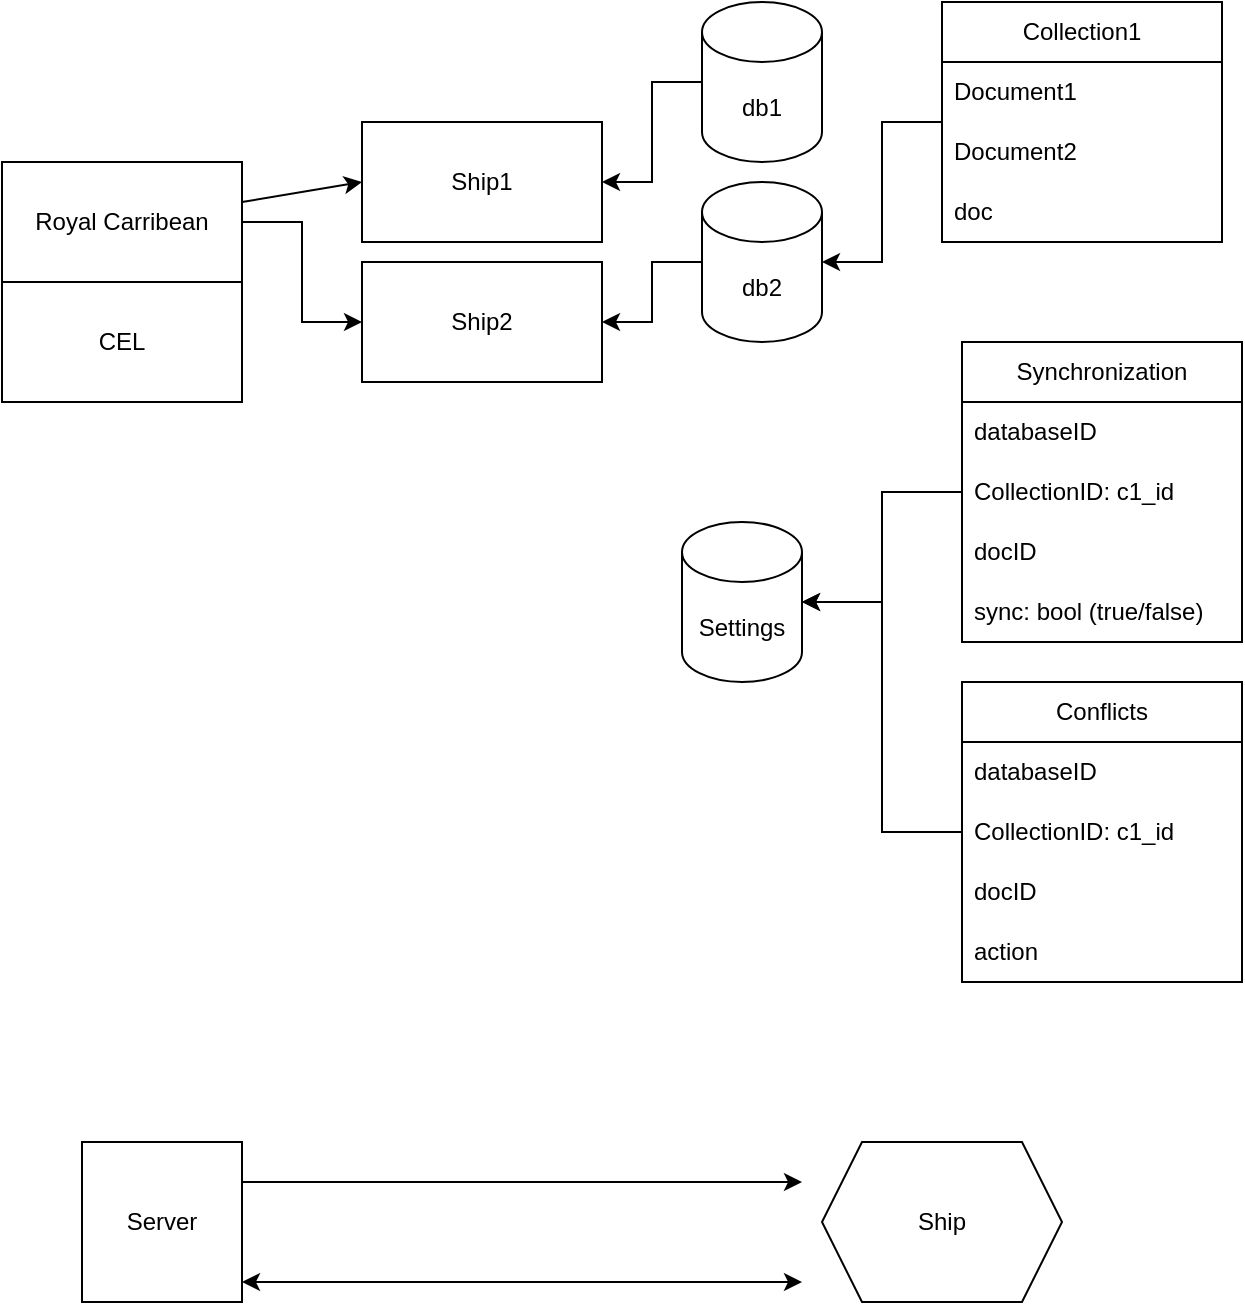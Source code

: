 <mxfile version="24.5.4" type="github">
  <diagram name="Page-1" id="QVdheb5jmeMty-fEyVKJ">
    <mxGraphModel dx="880" dy="420" grid="1" gridSize="10" guides="1" tooltips="1" connect="1" arrows="1" fold="1" page="1" pageScale="1" pageWidth="850" pageHeight="1100" math="0" shadow="0">
      <root>
        <mxCell id="0" />
        <mxCell id="1" parent="0" />
        <mxCell id="XJFTiHafAGhN_DBO5whV-9" value="" style="edgeStyle=orthogonalEdgeStyle;rounded=0;orthogonalLoop=1;jettySize=auto;html=1;" edge="1" parent="1" source="XJFTiHafAGhN_DBO5whV-1" target="XJFTiHafAGhN_DBO5whV-5">
          <mxGeometry relative="1" as="geometry" />
        </mxCell>
        <mxCell id="XJFTiHafAGhN_DBO5whV-1" value="Royal Carribean" style="rounded=0;whiteSpace=wrap;html=1;" vertex="1" parent="1">
          <mxGeometry y="90" width="120" height="60" as="geometry" />
        </mxCell>
        <mxCell id="XJFTiHafAGhN_DBO5whV-2" value="CEL" style="rounded=0;whiteSpace=wrap;html=1;" vertex="1" parent="1">
          <mxGeometry y="150" width="120" height="60" as="geometry" />
        </mxCell>
        <mxCell id="XJFTiHafAGhN_DBO5whV-4" value="Ship1" style="rounded=0;whiteSpace=wrap;html=1;" vertex="1" parent="1">
          <mxGeometry x="180" y="70" width="120" height="60" as="geometry" />
        </mxCell>
        <mxCell id="XJFTiHafAGhN_DBO5whV-5" value="Ship2" style="rounded=0;whiteSpace=wrap;html=1;" vertex="1" parent="1">
          <mxGeometry x="180" y="140" width="120" height="60" as="geometry" />
        </mxCell>
        <mxCell id="XJFTiHafAGhN_DBO5whV-7" value="" style="endArrow=classic;html=1;rounded=0;entryX=0;entryY=0.5;entryDx=0;entryDy=0;" edge="1" parent="1" source="XJFTiHafAGhN_DBO5whV-1" target="XJFTiHafAGhN_DBO5whV-4">
          <mxGeometry width="50" height="50" relative="1" as="geometry">
            <mxPoint x="400" y="310" as="sourcePoint" />
            <mxPoint x="450" y="260" as="targetPoint" />
          </mxGeometry>
        </mxCell>
        <mxCell id="XJFTiHafAGhN_DBO5whV-14" value="" style="edgeStyle=orthogonalEdgeStyle;rounded=0;orthogonalLoop=1;jettySize=auto;html=1;" edge="1" parent="1" source="XJFTiHafAGhN_DBO5whV-10" target="XJFTiHafAGhN_DBO5whV-4">
          <mxGeometry relative="1" as="geometry" />
        </mxCell>
        <mxCell id="XJFTiHafAGhN_DBO5whV-10" value="db1" style="shape=cylinder3;whiteSpace=wrap;html=1;boundedLbl=1;backgroundOutline=1;size=15;" vertex="1" parent="1">
          <mxGeometry x="350" y="10" width="60" height="80" as="geometry" />
        </mxCell>
        <mxCell id="XJFTiHafAGhN_DBO5whV-15" value="" style="edgeStyle=orthogonalEdgeStyle;rounded=0;orthogonalLoop=1;jettySize=auto;html=1;" edge="1" parent="1" source="XJFTiHafAGhN_DBO5whV-11" target="XJFTiHafAGhN_DBO5whV-5">
          <mxGeometry relative="1" as="geometry" />
        </mxCell>
        <mxCell id="XJFTiHafAGhN_DBO5whV-11" value="db2" style="shape=cylinder3;whiteSpace=wrap;html=1;boundedLbl=1;backgroundOutline=1;size=15;" vertex="1" parent="1">
          <mxGeometry x="350" y="100" width="60" height="80" as="geometry" />
        </mxCell>
        <mxCell id="XJFTiHafAGhN_DBO5whV-20" value="" style="edgeStyle=orthogonalEdgeStyle;rounded=0;orthogonalLoop=1;jettySize=auto;html=1;" edge="1" parent="1" source="XJFTiHafAGhN_DBO5whV-16" target="XJFTiHafAGhN_DBO5whV-11">
          <mxGeometry relative="1" as="geometry" />
        </mxCell>
        <mxCell id="XJFTiHafAGhN_DBO5whV-16" value="Collection1" style="swimlane;fontStyle=0;childLayout=stackLayout;horizontal=1;startSize=30;horizontalStack=0;resizeParent=1;resizeParentMax=0;resizeLast=0;collapsible=1;marginBottom=0;whiteSpace=wrap;html=1;" vertex="1" parent="1">
          <mxGeometry x="470" y="10" width="140" height="120" as="geometry" />
        </mxCell>
        <mxCell id="XJFTiHafAGhN_DBO5whV-17" value="Document1" style="text;strokeColor=none;fillColor=none;align=left;verticalAlign=middle;spacingLeft=4;spacingRight=4;overflow=hidden;points=[[0,0.5],[1,0.5]];portConstraint=eastwest;rotatable=0;whiteSpace=wrap;html=1;" vertex="1" parent="XJFTiHafAGhN_DBO5whV-16">
          <mxGeometry y="30" width="140" height="30" as="geometry" />
        </mxCell>
        <mxCell id="XJFTiHafAGhN_DBO5whV-18" value="Document2" style="text;strokeColor=none;fillColor=none;align=left;verticalAlign=middle;spacingLeft=4;spacingRight=4;overflow=hidden;points=[[0,0.5],[1,0.5]];portConstraint=eastwest;rotatable=0;whiteSpace=wrap;html=1;" vertex="1" parent="XJFTiHafAGhN_DBO5whV-16">
          <mxGeometry y="60" width="140" height="30" as="geometry" />
        </mxCell>
        <mxCell id="XJFTiHafAGhN_DBO5whV-19" value="doc" style="text;strokeColor=none;fillColor=none;align=left;verticalAlign=middle;spacingLeft=4;spacingRight=4;overflow=hidden;points=[[0,0.5],[1,0.5]];portConstraint=eastwest;rotatable=0;whiteSpace=wrap;html=1;" vertex="1" parent="XJFTiHafAGhN_DBO5whV-16">
          <mxGeometry y="90" width="140" height="30" as="geometry" />
        </mxCell>
        <mxCell id="XJFTiHafAGhN_DBO5whV-21" value="" style="endArrow=classic;html=1;rounded=0;" edge="1" parent="1">
          <mxGeometry width="50" height="50" relative="1" as="geometry">
            <mxPoint x="120" y="600" as="sourcePoint" />
            <mxPoint x="400" y="600" as="targetPoint" />
          </mxGeometry>
        </mxCell>
        <mxCell id="XJFTiHafAGhN_DBO5whV-22" value="" style="endArrow=classic;startArrow=classic;html=1;rounded=0;" edge="1" parent="1">
          <mxGeometry width="50" height="50" relative="1" as="geometry">
            <mxPoint x="120" y="650" as="sourcePoint" />
            <mxPoint x="400" y="650" as="targetPoint" />
          </mxGeometry>
        </mxCell>
        <mxCell id="XJFTiHafAGhN_DBO5whV-24" value="Server" style="whiteSpace=wrap;html=1;aspect=fixed;" vertex="1" parent="1">
          <mxGeometry x="40" y="580" width="80" height="80" as="geometry" />
        </mxCell>
        <mxCell id="XJFTiHafAGhN_DBO5whV-27" value="Ship" style="shape=hexagon;perimeter=hexagonPerimeter2;whiteSpace=wrap;html=1;fixedSize=1;" vertex="1" parent="1">
          <mxGeometry x="410" y="580" width="120" height="80" as="geometry" />
        </mxCell>
        <mxCell id="XJFTiHafAGhN_DBO5whV-28" value="Settings" style="shape=cylinder3;whiteSpace=wrap;html=1;boundedLbl=1;backgroundOutline=1;size=15;" vertex="1" parent="1">
          <mxGeometry x="340" y="270" width="60" height="80" as="geometry" />
        </mxCell>
        <mxCell id="XJFTiHafAGhN_DBO5whV-40" value="" style="edgeStyle=orthogonalEdgeStyle;rounded=0;orthogonalLoop=1;jettySize=auto;html=1;" edge="1" parent="1" source="XJFTiHafAGhN_DBO5whV-30" target="XJFTiHafAGhN_DBO5whV-28">
          <mxGeometry relative="1" as="geometry" />
        </mxCell>
        <mxCell id="XJFTiHafAGhN_DBO5whV-30" value="Synchronization" style="swimlane;fontStyle=0;childLayout=stackLayout;horizontal=1;startSize=30;horizontalStack=0;resizeParent=1;resizeParentMax=0;resizeLast=0;collapsible=1;marginBottom=0;whiteSpace=wrap;html=1;" vertex="1" parent="1">
          <mxGeometry x="480" y="180" width="140" height="150" as="geometry">
            <mxRectangle x="480" y="180" width="130" height="30" as="alternateBounds" />
          </mxGeometry>
        </mxCell>
        <mxCell id="XJFTiHafAGhN_DBO5whV-31" value="databaseID" style="text;strokeColor=none;fillColor=none;align=left;verticalAlign=middle;spacingLeft=4;spacingRight=4;overflow=hidden;points=[[0,0.5],[1,0.5]];portConstraint=eastwest;rotatable=0;whiteSpace=wrap;html=1;" vertex="1" parent="XJFTiHafAGhN_DBO5whV-30">
          <mxGeometry y="30" width="140" height="30" as="geometry" />
        </mxCell>
        <mxCell id="XJFTiHafAGhN_DBO5whV-32" value="CollectionID: c1_id" style="text;strokeColor=none;fillColor=none;align=left;verticalAlign=middle;spacingLeft=4;spacingRight=4;overflow=hidden;points=[[0,0.5],[1,0.5]];portConstraint=eastwest;rotatable=0;whiteSpace=wrap;html=1;" vertex="1" parent="XJFTiHafAGhN_DBO5whV-30">
          <mxGeometry y="60" width="140" height="30" as="geometry" />
        </mxCell>
        <mxCell id="XJFTiHafAGhN_DBO5whV-33" value="docID" style="text;strokeColor=none;fillColor=none;align=left;verticalAlign=middle;spacingLeft=4;spacingRight=4;overflow=hidden;points=[[0,0.5],[1,0.5]];portConstraint=eastwest;rotatable=0;whiteSpace=wrap;html=1;" vertex="1" parent="XJFTiHafAGhN_DBO5whV-30">
          <mxGeometry y="90" width="140" height="30" as="geometry" />
        </mxCell>
        <mxCell id="XJFTiHafAGhN_DBO5whV-34" value="sync: bool (true/false)" style="text;strokeColor=none;fillColor=none;align=left;verticalAlign=middle;spacingLeft=4;spacingRight=4;overflow=hidden;points=[[0,0.5],[1,0.5]];portConstraint=eastwest;rotatable=0;whiteSpace=wrap;html=1;" vertex="1" parent="XJFTiHafAGhN_DBO5whV-30">
          <mxGeometry y="120" width="140" height="30" as="geometry" />
        </mxCell>
        <mxCell id="XJFTiHafAGhN_DBO5whV-35" value="Conflicts" style="swimlane;fontStyle=0;childLayout=stackLayout;horizontal=1;startSize=30;horizontalStack=0;resizeParent=1;resizeParentMax=0;resizeLast=0;collapsible=1;marginBottom=0;whiteSpace=wrap;html=1;" vertex="1" parent="1">
          <mxGeometry x="480" y="350" width="140" height="150" as="geometry" />
        </mxCell>
        <mxCell id="XJFTiHafAGhN_DBO5whV-36" value="databaseID" style="text;strokeColor=none;fillColor=none;align=left;verticalAlign=middle;spacingLeft=4;spacingRight=4;overflow=hidden;points=[[0,0.5],[1,0.5]];portConstraint=eastwest;rotatable=0;whiteSpace=wrap;html=1;" vertex="1" parent="XJFTiHafAGhN_DBO5whV-35">
          <mxGeometry y="30" width="140" height="30" as="geometry" />
        </mxCell>
        <mxCell id="XJFTiHafAGhN_DBO5whV-37" value="CollectionID: c1_id" style="text;strokeColor=none;fillColor=none;align=left;verticalAlign=middle;spacingLeft=4;spacingRight=4;overflow=hidden;points=[[0,0.5],[1,0.5]];portConstraint=eastwest;rotatable=0;whiteSpace=wrap;html=1;" vertex="1" parent="XJFTiHafAGhN_DBO5whV-35">
          <mxGeometry y="60" width="140" height="30" as="geometry" />
        </mxCell>
        <mxCell id="XJFTiHafAGhN_DBO5whV-38" value="docID" style="text;strokeColor=none;fillColor=none;align=left;verticalAlign=middle;spacingLeft=4;spacingRight=4;overflow=hidden;points=[[0,0.5],[1,0.5]];portConstraint=eastwest;rotatable=0;whiteSpace=wrap;html=1;" vertex="1" parent="XJFTiHafAGhN_DBO5whV-35">
          <mxGeometry y="90" width="140" height="30" as="geometry" />
        </mxCell>
        <mxCell id="XJFTiHafAGhN_DBO5whV-39" value="action" style="text;strokeColor=none;fillColor=none;align=left;verticalAlign=middle;spacingLeft=4;spacingRight=4;overflow=hidden;points=[[0,0.5],[1,0.5]];portConstraint=eastwest;rotatable=0;whiteSpace=wrap;html=1;" vertex="1" parent="XJFTiHafAGhN_DBO5whV-35">
          <mxGeometry y="120" width="140" height="30" as="geometry" />
        </mxCell>
        <mxCell id="XJFTiHafAGhN_DBO5whV-41" style="edgeStyle=orthogonalEdgeStyle;rounded=0;orthogonalLoop=1;jettySize=auto;html=1;entryX=1;entryY=0.5;entryDx=0;entryDy=0;entryPerimeter=0;" edge="1" parent="1" source="XJFTiHafAGhN_DBO5whV-35" target="XJFTiHafAGhN_DBO5whV-28">
          <mxGeometry relative="1" as="geometry" />
        </mxCell>
      </root>
    </mxGraphModel>
  </diagram>
</mxfile>
